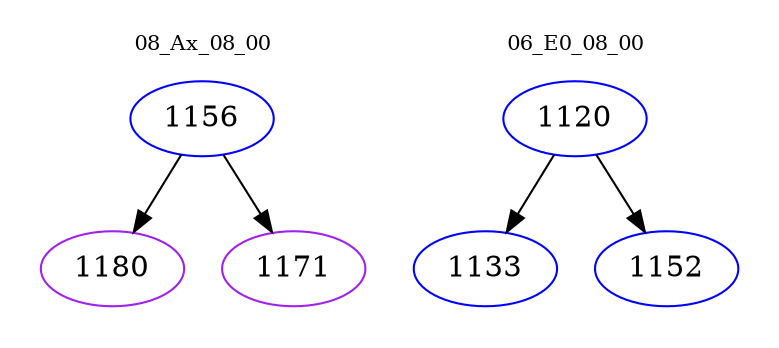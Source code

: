 digraph{
subgraph cluster_0 {
color = white
label = "08_Ax_08_00";
fontsize=10;
T0_1156 [label="1156", color="blue"]
T0_1156 -> T0_1180 [color="black"]
T0_1180 [label="1180", color="purple"]
T0_1156 -> T0_1171 [color="black"]
T0_1171 [label="1171", color="purple"]
}
subgraph cluster_1 {
color = white
label = "06_E0_08_00";
fontsize=10;
T1_1120 [label="1120", color="blue"]
T1_1120 -> T1_1133 [color="black"]
T1_1133 [label="1133", color="blue"]
T1_1120 -> T1_1152 [color="black"]
T1_1152 [label="1152", color="blue"]
}
}
